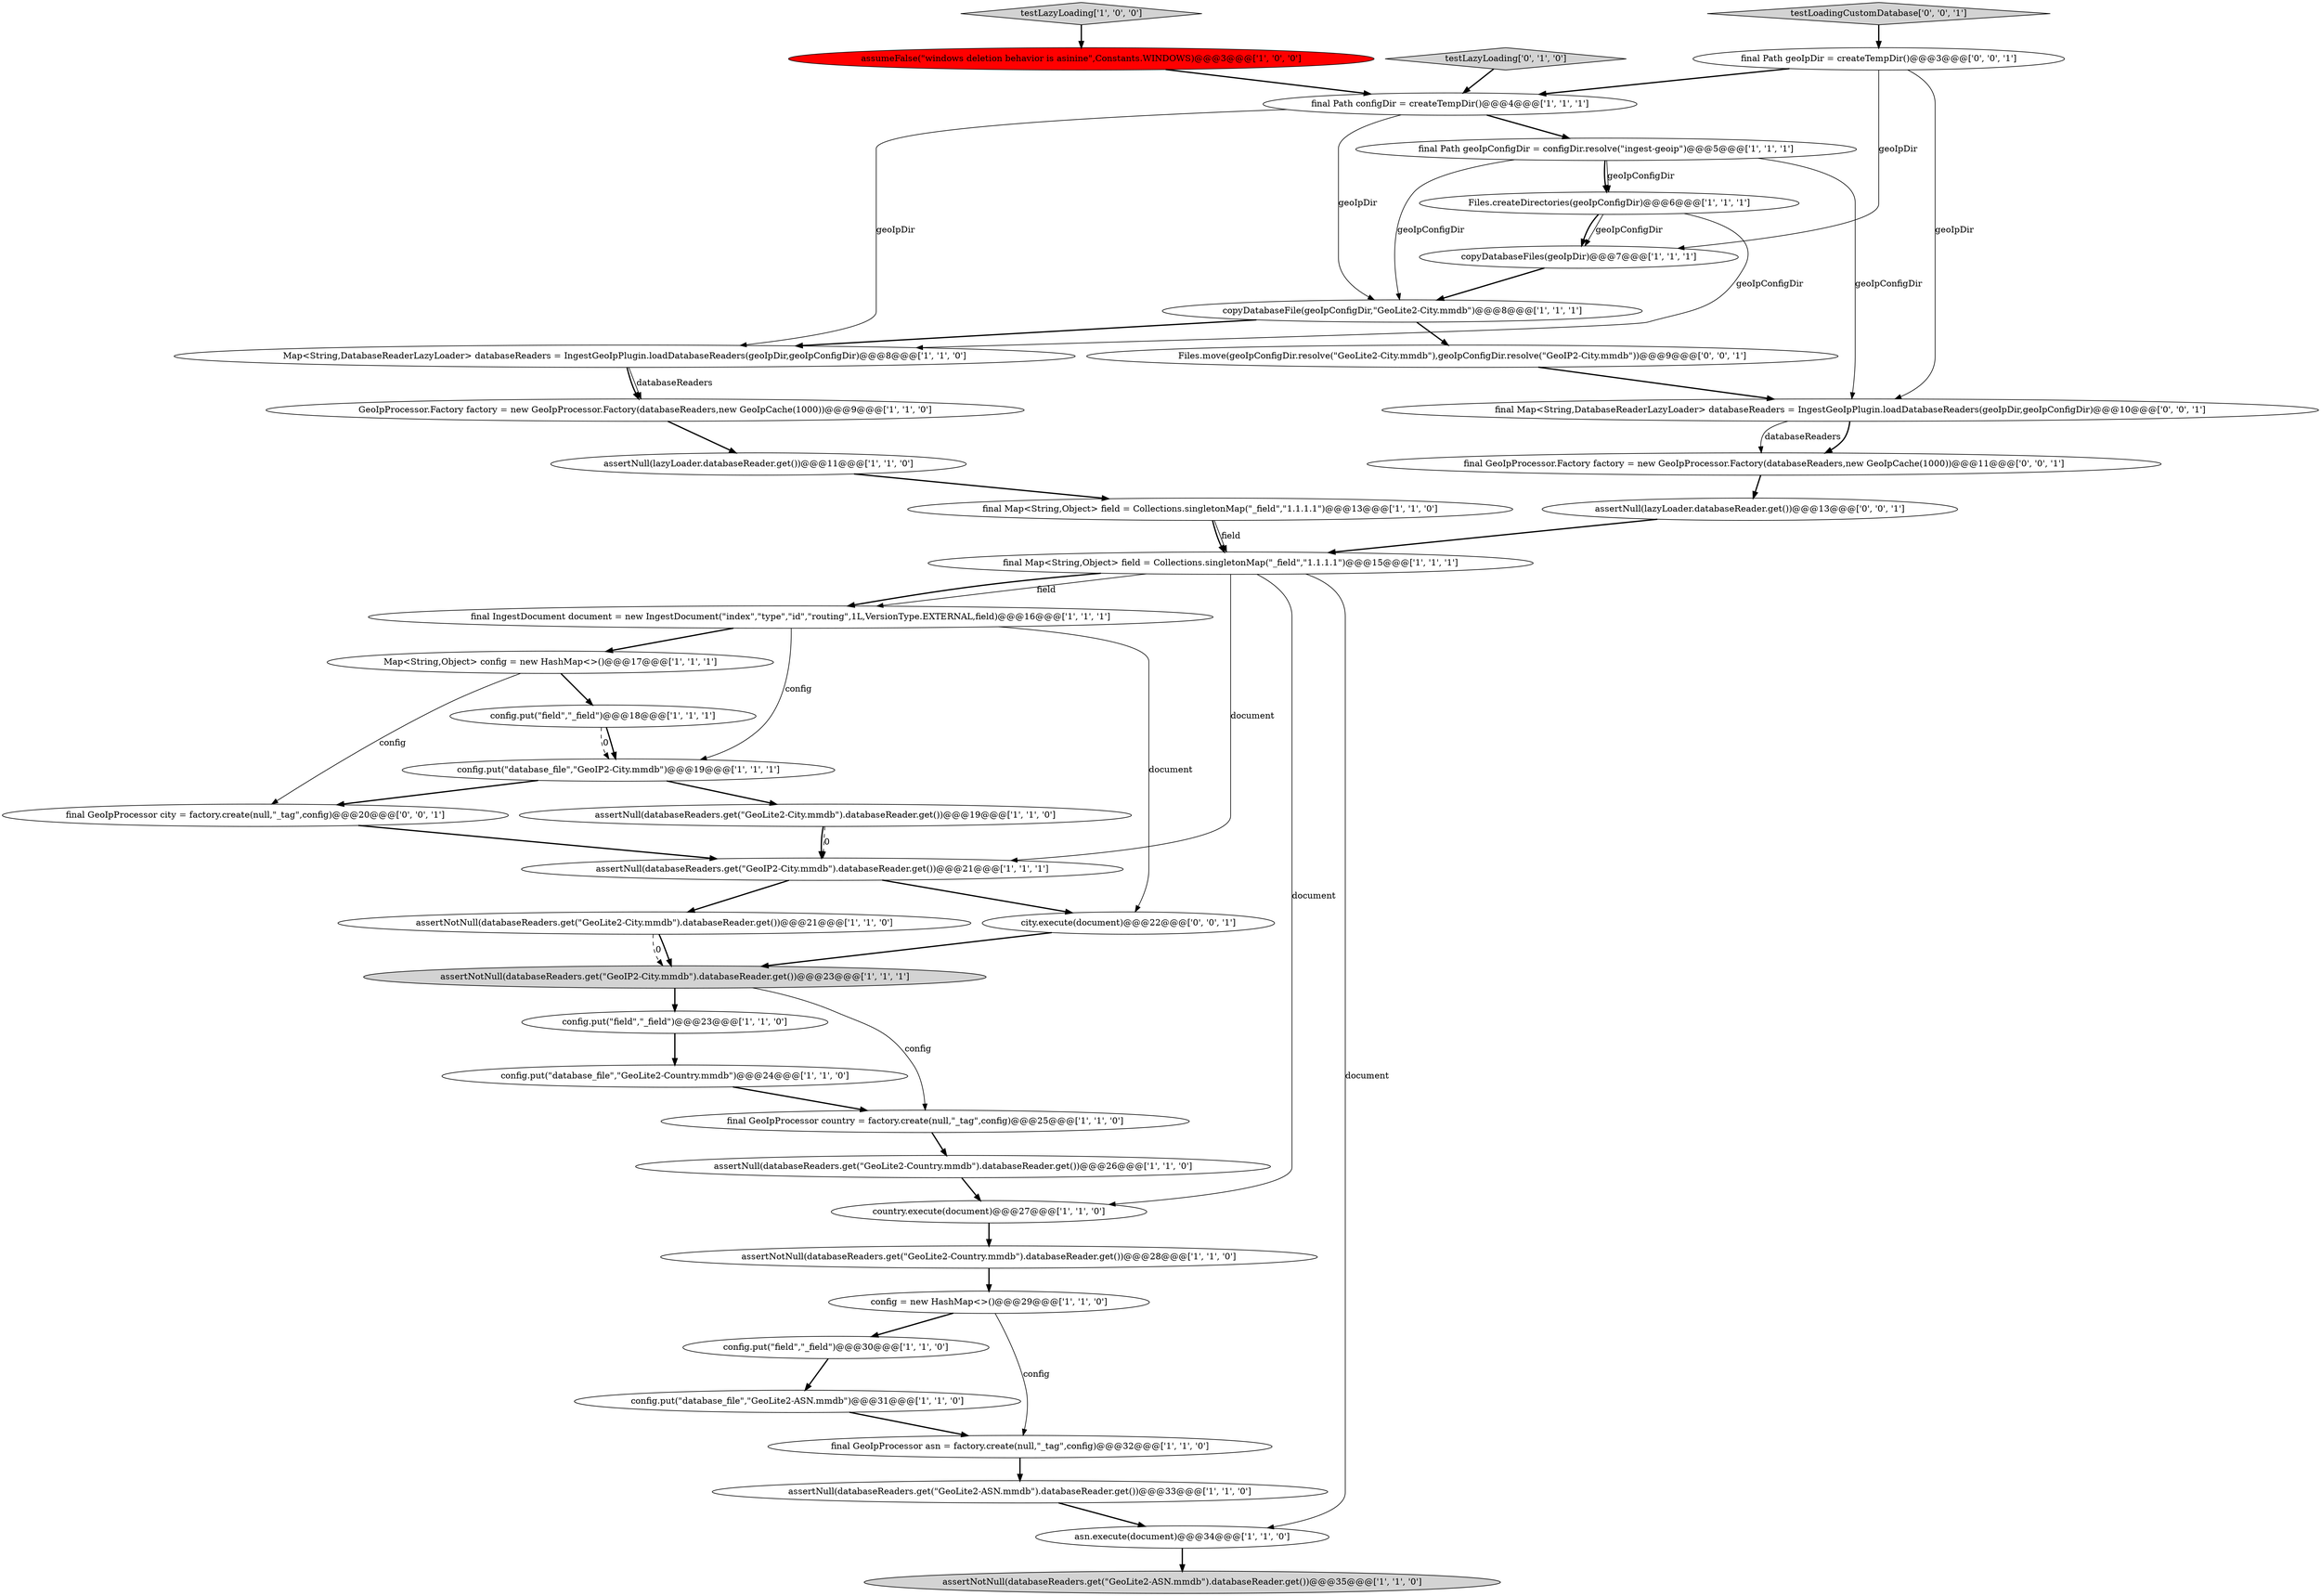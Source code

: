digraph {
26 [style = filled, label = "assertNull(databaseReaders.get(\"GeoLite2-City.mmdb\").databaseReader.get())@@@19@@@['1', '1', '0']", fillcolor = white, shape = ellipse image = "AAA0AAABBB1BBB"];
19 [style = filled, label = "config = new HashMap<>()@@@29@@@['1', '1', '0']", fillcolor = white, shape = ellipse image = "AAA0AAABBB1BBB"];
25 [style = filled, label = "assertNull(lazyLoader.databaseReader.get())@@@11@@@['1', '1', '0']", fillcolor = white, shape = ellipse image = "AAA0AAABBB1BBB"];
21 [style = filled, label = "final Map<String,Object> field = Collections.singletonMap(\"_field\",\"1.1.1.1\")@@@15@@@['1', '1', '1']", fillcolor = white, shape = ellipse image = "AAA0AAABBB1BBB"];
7 [style = filled, label = "config.put(\"field\",\"_field\")@@@30@@@['1', '1', '0']", fillcolor = white, shape = ellipse image = "AAA0AAABBB1BBB"];
5 [style = filled, label = "copyDatabaseFile(geoIpConfigDir,\"GeoLite2-City.mmdb\")@@@8@@@['1', '1', '1']", fillcolor = white, shape = ellipse image = "AAA0AAABBB1BBB"];
34 [style = filled, label = "final Path geoIpDir = createTempDir()@@@3@@@['0', '0', '1']", fillcolor = white, shape = ellipse image = "AAA0AAABBB3BBB"];
12 [style = filled, label = "final GeoIpProcessor asn = factory.create(null,\"_tag\",config)@@@32@@@['1', '1', '0']", fillcolor = white, shape = ellipse image = "AAA0AAABBB1BBB"];
36 [style = filled, label = "assertNull(lazyLoader.databaseReader.get())@@@13@@@['0', '0', '1']", fillcolor = white, shape = ellipse image = "AAA0AAABBB3BBB"];
37 [style = filled, label = "testLoadingCustomDatabase['0', '0', '1']", fillcolor = lightgray, shape = diamond image = "AAA0AAABBB3BBB"];
6 [style = filled, label = "final GeoIpProcessor country = factory.create(null,\"_tag\",config)@@@25@@@['1', '1', '0']", fillcolor = white, shape = ellipse image = "AAA0AAABBB1BBB"];
39 [style = filled, label = "city.execute(document)@@@22@@@['0', '0', '1']", fillcolor = white, shape = ellipse image = "AAA0AAABBB3BBB"];
11 [style = filled, label = "Map<String,DatabaseReaderLazyLoader> databaseReaders = IngestGeoIpPlugin.loadDatabaseReaders(geoIpDir,geoIpConfigDir)@@@8@@@['1', '1', '0']", fillcolor = white, shape = ellipse image = "AAA0AAABBB1BBB"];
35 [style = filled, label = "final Map<String,DatabaseReaderLazyLoader> databaseReaders = IngestGeoIpPlugin.loadDatabaseReaders(geoIpDir,geoIpConfigDir)@@@10@@@['0', '0', '1']", fillcolor = white, shape = ellipse image = "AAA0AAABBB3BBB"];
40 [style = filled, label = "Files.move(geoIpConfigDir.resolve(\"GeoLite2-City.mmdb\"),geoIpConfigDir.resolve(\"GeoIP2-City.mmdb\"))@@@9@@@['0', '0', '1']", fillcolor = white, shape = ellipse image = "AAA0AAABBB3BBB"];
17 [style = filled, label = "config.put(\"field\",\"_field\")@@@18@@@['1', '1', '1']", fillcolor = white, shape = ellipse image = "AAA0AAABBB1BBB"];
31 [style = filled, label = "config.put(\"database_file\",\"GeoIP2-City.mmdb\")@@@19@@@['1', '1', '1']", fillcolor = white, shape = ellipse image = "AAA0AAABBB1BBB"];
20 [style = filled, label = "assertNull(databaseReaders.get(\"GeoIP2-City.mmdb\").databaseReader.get())@@@21@@@['1', '1', '1']", fillcolor = white, shape = ellipse image = "AAA0AAABBB1BBB"];
29 [style = filled, label = "final Map<String,Object> field = Collections.singletonMap(\"_field\",\"1.1.1.1\")@@@13@@@['1', '1', '0']", fillcolor = white, shape = ellipse image = "AAA0AAABBB1BBB"];
14 [style = filled, label = "country.execute(document)@@@27@@@['1', '1', '0']", fillcolor = white, shape = ellipse image = "AAA0AAABBB1BBB"];
4 [style = filled, label = "Map<String,Object> config = new HashMap<>()@@@17@@@['1', '1', '1']", fillcolor = white, shape = ellipse image = "AAA0AAABBB1BBB"];
16 [style = filled, label = "assertNotNull(databaseReaders.get(\"GeoLite2-City.mmdb\").databaseReader.get())@@@21@@@['1', '1', '0']", fillcolor = white, shape = ellipse image = "AAA0AAABBB1BBB"];
0 [style = filled, label = "config.put(\"database_file\",\"GeoLite2-Country.mmdb\")@@@24@@@['1', '1', '0']", fillcolor = white, shape = ellipse image = "AAA0AAABBB1BBB"];
9 [style = filled, label = "assertNull(databaseReaders.get(\"GeoLite2-Country.mmdb\").databaseReader.get())@@@26@@@['1', '1', '0']", fillcolor = white, shape = ellipse image = "AAA0AAABBB1BBB"];
27 [style = filled, label = "final Path configDir = createTempDir()@@@4@@@['1', '1', '1']", fillcolor = white, shape = ellipse image = "AAA0AAABBB1BBB"];
28 [style = filled, label = "copyDatabaseFiles(geoIpDir)@@@7@@@['1', '1', '1']", fillcolor = white, shape = ellipse image = "AAA0AAABBB1BBB"];
3 [style = filled, label = "assertNotNull(databaseReaders.get(\"GeoIP2-City.mmdb\").databaseReader.get())@@@23@@@['1', '1', '1']", fillcolor = lightgray, shape = ellipse image = "AAA0AAABBB1BBB"];
8 [style = filled, label = "assumeFalse(\"windows deletion behavior is asinine\",Constants.WINDOWS)@@@3@@@['1', '0', '0']", fillcolor = red, shape = ellipse image = "AAA1AAABBB1BBB"];
38 [style = filled, label = "final GeoIpProcessor.Factory factory = new GeoIpProcessor.Factory(databaseReaders,new GeoIpCache(1000))@@@11@@@['0', '0', '1']", fillcolor = white, shape = ellipse image = "AAA0AAABBB3BBB"];
41 [style = filled, label = "final GeoIpProcessor city = factory.create(null,\"_tag\",config)@@@20@@@['0', '0', '1']", fillcolor = white, shape = ellipse image = "AAA0AAABBB3BBB"];
23 [style = filled, label = "config.put(\"field\",\"_field\")@@@23@@@['1', '1', '0']", fillcolor = white, shape = ellipse image = "AAA0AAABBB1BBB"];
22 [style = filled, label = "config.put(\"database_file\",\"GeoLite2-ASN.mmdb\")@@@31@@@['1', '1', '0']", fillcolor = white, shape = ellipse image = "AAA0AAABBB1BBB"];
33 [style = filled, label = "testLazyLoading['0', '1', '0']", fillcolor = lightgray, shape = diamond image = "AAA0AAABBB2BBB"];
1 [style = filled, label = "final Path geoIpConfigDir = configDir.resolve(\"ingest-geoip\")@@@5@@@['1', '1', '1']", fillcolor = white, shape = ellipse image = "AAA0AAABBB1BBB"];
15 [style = filled, label = "testLazyLoading['1', '0', '0']", fillcolor = lightgray, shape = diamond image = "AAA0AAABBB1BBB"];
10 [style = filled, label = "assertNotNull(databaseReaders.get(\"GeoLite2-Country.mmdb\").databaseReader.get())@@@28@@@['1', '1', '0']", fillcolor = white, shape = ellipse image = "AAA0AAABBB1BBB"];
32 [style = filled, label = "Files.createDirectories(geoIpConfigDir)@@@6@@@['1', '1', '1']", fillcolor = white, shape = ellipse image = "AAA0AAABBB1BBB"];
30 [style = filled, label = "assertNull(databaseReaders.get(\"GeoLite2-ASN.mmdb\").databaseReader.get())@@@33@@@['1', '1', '0']", fillcolor = white, shape = ellipse image = "AAA0AAABBB1BBB"];
2 [style = filled, label = "final IngestDocument document = new IngestDocument(\"index\",\"type\",\"id\",\"routing\",1L,VersionType.EXTERNAL,field)@@@16@@@['1', '1', '1']", fillcolor = white, shape = ellipse image = "AAA0AAABBB1BBB"];
13 [style = filled, label = "GeoIpProcessor.Factory factory = new GeoIpProcessor.Factory(databaseReaders,new GeoIpCache(1000))@@@9@@@['1', '1', '0']", fillcolor = white, shape = ellipse image = "AAA0AAABBB1BBB"];
18 [style = filled, label = "assertNotNull(databaseReaders.get(\"GeoLite2-ASN.mmdb\").databaseReader.get())@@@35@@@['1', '1', '0']", fillcolor = lightgray, shape = ellipse image = "AAA0AAABBB1BBB"];
24 [style = filled, label = "asn.execute(document)@@@34@@@['1', '1', '0']", fillcolor = white, shape = ellipse image = "AAA0AAABBB1BBB"];
13->25 [style = bold, label=""];
16->3 [style = bold, label=""];
19->12 [style = solid, label="config"];
30->24 [style = bold, label=""];
1->35 [style = solid, label="geoIpConfigDir"];
27->1 [style = bold, label=""];
28->5 [style = bold, label=""];
34->28 [style = solid, label="geoIpDir"];
40->35 [style = bold, label=""];
1->5 [style = solid, label="geoIpConfigDir"];
4->17 [style = bold, label=""];
2->39 [style = solid, label="document"];
0->6 [style = bold, label=""];
27->11 [style = solid, label="geoIpDir"];
2->31 [style = solid, label="config"];
17->31 [style = bold, label=""];
10->19 [style = bold, label=""];
32->28 [style = solid, label="geoIpConfigDir"];
16->3 [style = dashed, label="0"];
34->35 [style = solid, label="geoIpDir"];
14->10 [style = bold, label=""];
39->3 [style = bold, label=""];
38->36 [style = bold, label=""];
12->30 [style = bold, label=""];
25->29 [style = bold, label=""];
29->21 [style = solid, label="field"];
21->20 [style = solid, label="document"];
17->31 [style = dashed, label="0"];
2->4 [style = bold, label=""];
23->0 [style = bold, label=""];
24->18 [style = bold, label=""];
33->27 [style = bold, label=""];
29->21 [style = bold, label=""];
41->20 [style = bold, label=""];
3->6 [style = solid, label="config"];
21->2 [style = solid, label="field"];
21->14 [style = solid, label="document"];
21->2 [style = bold, label=""];
21->24 [style = solid, label="document"];
36->21 [style = bold, label=""];
7->22 [style = bold, label=""];
31->26 [style = bold, label=""];
3->23 [style = bold, label=""];
32->11 [style = solid, label="geoIpConfigDir"];
35->38 [style = solid, label="databaseReaders"];
20->16 [style = bold, label=""];
27->5 [style = solid, label="geoIpDir"];
22->12 [style = bold, label=""];
37->34 [style = bold, label=""];
11->13 [style = bold, label=""];
11->13 [style = solid, label="databaseReaders"];
9->14 [style = bold, label=""];
31->41 [style = bold, label=""];
20->39 [style = bold, label=""];
1->32 [style = bold, label=""];
5->11 [style = bold, label=""];
35->38 [style = bold, label=""];
6->9 [style = bold, label=""];
5->40 [style = bold, label=""];
1->32 [style = solid, label="geoIpConfigDir"];
8->27 [style = bold, label=""];
32->28 [style = bold, label=""];
19->7 [style = bold, label=""];
4->41 [style = solid, label="config"];
15->8 [style = bold, label=""];
26->20 [style = dashed, label="0"];
26->20 [style = bold, label=""];
34->27 [style = bold, label=""];
}
